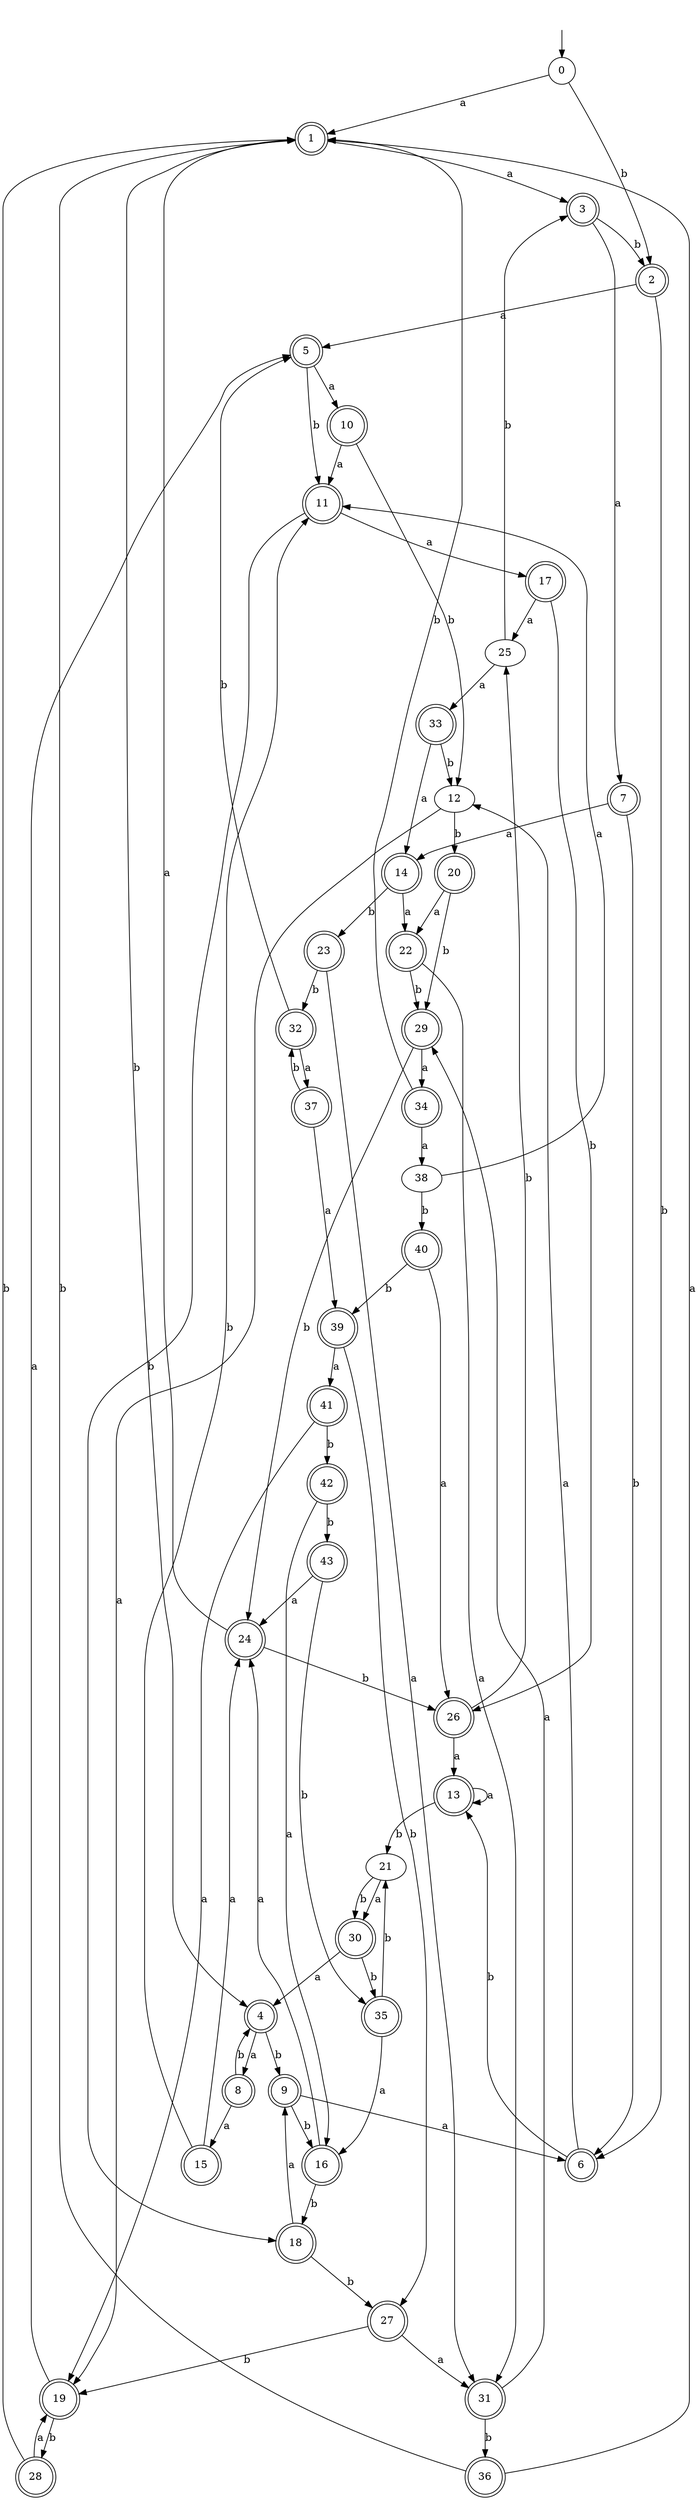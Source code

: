 digraph RandomDFA {
  __start0 [label="", shape=none];
  __start0 -> 0 [label=""];
  0 [shape=circle]
  0 -> 1 [label="a"]
  0 -> 2 [label="b"]
  1 [shape=doublecircle]
  1 -> 3 [label="a"]
  1 -> 4 [label="b"]
  2 [shape=doublecircle]
  2 -> 5 [label="a"]
  2 -> 6 [label="b"]
  3 [shape=doublecircle]
  3 -> 7 [label="a"]
  3 -> 2 [label="b"]
  4 [shape=doublecircle]
  4 -> 8 [label="a"]
  4 -> 9 [label="b"]
  5 [shape=doublecircle]
  5 -> 10 [label="a"]
  5 -> 11 [label="b"]
  6 [shape=doublecircle]
  6 -> 12 [label="a"]
  6 -> 13 [label="b"]
  7 [shape=doublecircle]
  7 -> 14 [label="a"]
  7 -> 6 [label="b"]
  8 [shape=doublecircle]
  8 -> 15 [label="a"]
  8 -> 4 [label="b"]
  9 [shape=doublecircle]
  9 -> 6 [label="a"]
  9 -> 16 [label="b"]
  10 [shape=doublecircle]
  10 -> 11 [label="a"]
  10 -> 12 [label="b"]
  11 [shape=doublecircle]
  11 -> 17 [label="a"]
  11 -> 18 [label="b"]
  12
  12 -> 19 [label="a"]
  12 -> 20 [label="b"]
  13 [shape=doublecircle]
  13 -> 13 [label="a"]
  13 -> 21 [label="b"]
  14 [shape=doublecircle]
  14 -> 22 [label="a"]
  14 -> 23 [label="b"]
  15 [shape=doublecircle]
  15 -> 24 [label="a"]
  15 -> 11 [label="b"]
  16 [shape=doublecircle]
  16 -> 24 [label="a"]
  16 -> 18 [label="b"]
  17 [shape=doublecircle]
  17 -> 25 [label="a"]
  17 -> 26 [label="b"]
  18 [shape=doublecircle]
  18 -> 9 [label="a"]
  18 -> 27 [label="b"]
  19 [shape=doublecircle]
  19 -> 5 [label="a"]
  19 -> 28 [label="b"]
  20 [shape=doublecircle]
  20 -> 22 [label="a"]
  20 -> 29 [label="b"]
  21
  21 -> 30 [label="a"]
  21 -> 30 [label="b"]
  22 [shape=doublecircle]
  22 -> 31 [label="a"]
  22 -> 29 [label="b"]
  23 [shape=doublecircle]
  23 -> 31 [label="a"]
  23 -> 32 [label="b"]
  24 [shape=doublecircle]
  24 -> 1 [label="a"]
  24 -> 26 [label="b"]
  25
  25 -> 33 [label="a"]
  25 -> 3 [label="b"]
  26 [shape=doublecircle]
  26 -> 13 [label="a"]
  26 -> 25 [label="b"]
  27 [shape=doublecircle]
  27 -> 31 [label="a"]
  27 -> 19 [label="b"]
  28 [shape=doublecircle]
  28 -> 19 [label="a"]
  28 -> 1 [label="b"]
  29 [shape=doublecircle]
  29 -> 34 [label="a"]
  29 -> 24 [label="b"]
  30 [shape=doublecircle]
  30 -> 4 [label="a"]
  30 -> 35 [label="b"]
  31 [shape=doublecircle]
  31 -> 29 [label="a"]
  31 -> 36 [label="b"]
  32 [shape=doublecircle]
  32 -> 37 [label="a"]
  32 -> 5 [label="b"]
  33 [shape=doublecircle]
  33 -> 14 [label="a"]
  33 -> 12 [label="b"]
  34 [shape=doublecircle]
  34 -> 38 [label="a"]
  34 -> 1 [label="b"]
  35 [shape=doublecircle]
  35 -> 16 [label="a"]
  35 -> 21 [label="b"]
  36 [shape=doublecircle]
  36 -> 1 [label="a"]
  36 -> 1 [label="b"]
  37 [shape=doublecircle]
  37 -> 39 [label="a"]
  37 -> 32 [label="b"]
  38
  38 -> 11 [label="a"]
  38 -> 40 [label="b"]
  39 [shape=doublecircle]
  39 -> 41 [label="a"]
  39 -> 27 [label="b"]
  40 [shape=doublecircle]
  40 -> 26 [label="a"]
  40 -> 39 [label="b"]
  41 [shape=doublecircle]
  41 -> 19 [label="a"]
  41 -> 42 [label="b"]
  42 [shape=doublecircle]
  42 -> 16 [label="a"]
  42 -> 43 [label="b"]
  43 [shape=doublecircle]
  43 -> 24 [label="a"]
  43 -> 35 [label="b"]
}

